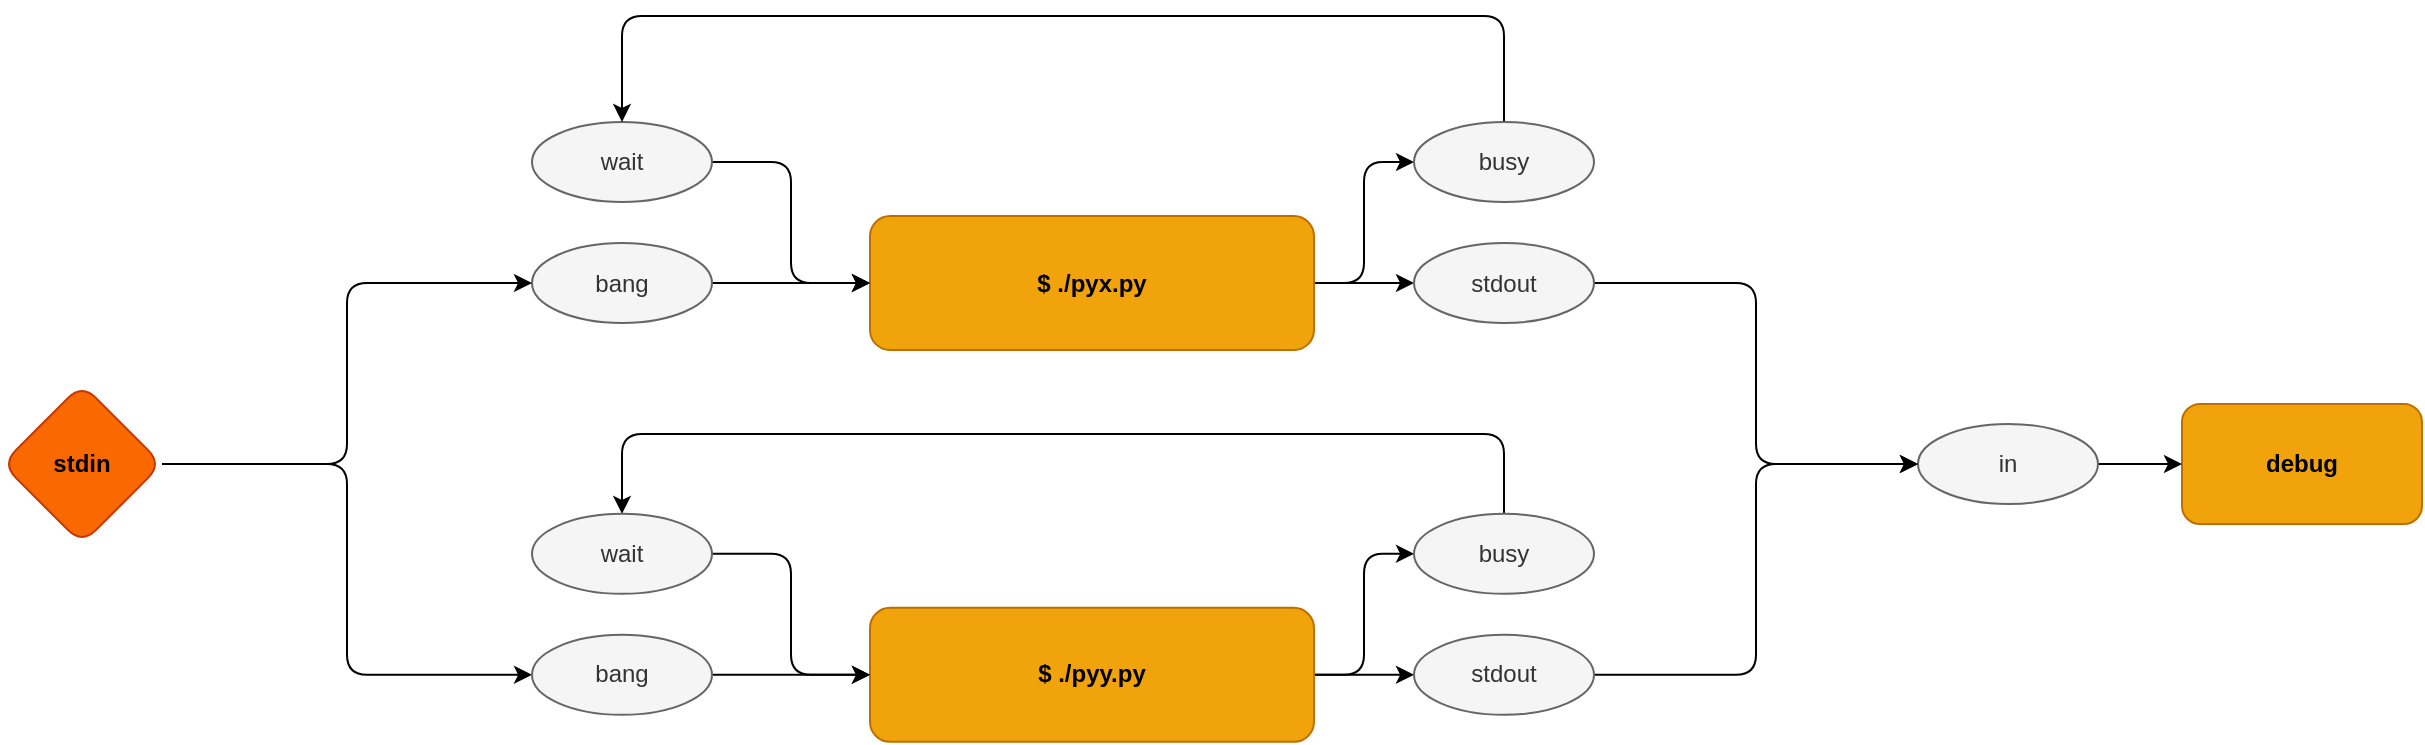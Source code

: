<mxfile compressed="false" version="14.6.13" type="device" pages="4">
  <diagram id="_YE9P0kvLp4320aIOvvw" name="main">
    <mxGraphModel dx="2090" dy="1260" grid="0" gridSize="10" guides="1" tooltips="1" connect="1" arrows="1" fold="1" page="0" pageScale="1" pageWidth="1100" pageHeight="850" math="0" shadow="0">
      <root>
        <mxCell id="0" />
        <mxCell id="1" parent="0" />
        <mxCell id="VNj-fP8WDx1a_MX8cl8z-11" style="edgeStyle=orthogonalEdgeStyle;rounded=1;orthogonalLoop=1;jettySize=auto;html=1;exitX=1;exitY=0.5;exitDx=0;exitDy=0;entryX=0;entryY=0.5;entryDx=0;entryDy=0;fontFamily=Helvetica;" parent="1" source="IAAighycwel2KbMLe11V-2" target="VNj-fP8WDx1a_MX8cl8z-9" edge="1">
          <mxGeometry relative="1" as="geometry" />
        </mxCell>
        <mxCell id="VNj-fP8WDx1a_MX8cl8z-12" style="edgeStyle=orthogonalEdgeStyle;rounded=1;orthogonalLoop=1;jettySize=auto;html=1;exitX=1;exitY=0.5;exitDx=0;exitDy=0;entryX=0;entryY=0.5;entryDx=0;entryDy=0;fontFamily=Helvetica;" parent="1" source="IAAighycwel2KbMLe11V-2" target="VNj-fP8WDx1a_MX8cl8z-10" edge="1">
          <mxGeometry relative="1" as="geometry" />
        </mxCell>
        <mxCell id="IAAighycwel2KbMLe11V-2" value="$ ./pyx.py" style="rounded=1;whiteSpace=wrap;html=1;fillColor=#f0a30a;strokeColor=#BD7000;fontColor=#000000;fontStyle=1" parent="1" vertex="1">
          <mxGeometry x="261" y="374" width="222" height="67" as="geometry" />
        </mxCell>
        <mxCell id="IAAighycwel2KbMLe11V-3" style="edgeStyle=orthogonalEdgeStyle;rounded=1;orthogonalLoop=1;jettySize=auto;html=1;exitX=1;exitY=0.5;exitDx=0;exitDy=0;entryX=0;entryY=0.5;entryDx=0;entryDy=0;endArrow=classic;endFill=1;" parent="1" source="IAAighycwel2KbMLe11V-4" target="IAAighycwel2KbMLe11V-2" edge="1">
          <mxGeometry relative="1" as="geometry" />
        </mxCell>
        <mxCell id="IAAighycwel2KbMLe11V-4" value="bang" style="ellipse;whiteSpace=wrap;html=1;rounded=1;fillColor=#f5f5f5;strokeColor=#666666;fontColor=#333333;" parent="1" vertex="1">
          <mxGeometry x="92" y="387.5" width="90" height="40" as="geometry" />
        </mxCell>
        <mxCell id="VNj-fP8WDx1a_MX8cl8z-31" style="edgeStyle=orthogonalEdgeStyle;rounded=1;orthogonalLoop=1;jettySize=auto;html=1;exitX=1;exitY=0.5;exitDx=0;exitDy=0;entryX=0;entryY=0.5;entryDx=0;entryDy=0;fontFamily=Helvetica;" parent="1" source="IAAighycwel2KbMLe11V-7" target="IAAighycwel2KbMLe11V-4" edge="1">
          <mxGeometry relative="1" as="geometry" />
        </mxCell>
        <mxCell id="VNj-fP8WDx1a_MX8cl8z-32" style="edgeStyle=orthogonalEdgeStyle;rounded=1;orthogonalLoop=1;jettySize=auto;html=1;exitX=1;exitY=0.5;exitDx=0;exitDy=0;entryX=0;entryY=0.5;entryDx=0;entryDy=0;fontFamily=Helvetica;" parent="1" source="IAAighycwel2KbMLe11V-7" target="VNj-fP8WDx1a_MX8cl8z-22" edge="1">
          <mxGeometry relative="1" as="geometry" />
        </mxCell>
        <mxCell id="IAAighycwel2KbMLe11V-7" value="stdin" style="rhombus;whiteSpace=wrap;html=1;rounded=1;fillColor=#fa6800;fontColor=#000000;strokeColor=#C73500;fontStyle=1" parent="1" vertex="1">
          <mxGeometry x="-173" y="458" width="80" height="80" as="geometry" />
        </mxCell>
        <mxCell id="IAAighycwel2KbMLe11V-22" value="debug" style="rounded=1;whiteSpace=wrap;html=1;fillColor=#f0a30a;strokeColor=#BD7000;fontColor=#000000;fontStyle=1" parent="1" vertex="1">
          <mxGeometry x="917" y="468" width="120" height="60" as="geometry" />
        </mxCell>
        <mxCell id="IAAighycwel2KbMLe11V-23" style="edgeStyle=orthogonalEdgeStyle;rounded=1;orthogonalLoop=1;jettySize=auto;html=1;exitX=1;exitY=0.5;exitDx=0;exitDy=0;entryX=0;entryY=0.5;entryDx=0;entryDy=0;endArrow=classic;endFill=1;" parent="1" source="IAAighycwel2KbMLe11V-24" target="IAAighycwel2KbMLe11V-22" edge="1">
          <mxGeometry relative="1" as="geometry" />
        </mxCell>
        <mxCell id="IAAighycwel2KbMLe11V-24" value="in" style="ellipse;whiteSpace=wrap;html=1;rounded=1;fillColor=#f5f5f5;strokeColor=#666666;fontColor=#333333;" parent="1" vertex="1">
          <mxGeometry x="785" y="478" width="90" height="40" as="geometry" />
        </mxCell>
        <mxCell id="VNj-fP8WDx1a_MX8cl8z-7" style="edgeStyle=orthogonalEdgeStyle;rounded=1;orthogonalLoop=1;jettySize=auto;html=1;exitX=1;exitY=0.5;exitDx=0;exitDy=0;entryX=0;entryY=0.5;entryDx=0;entryDy=0;fontFamily=Helvetica;" parent="1" source="VNj-fP8WDx1a_MX8cl8z-4" target="IAAighycwel2KbMLe11V-2" edge="1">
          <mxGeometry relative="1" as="geometry" />
        </mxCell>
        <mxCell id="VNj-fP8WDx1a_MX8cl8z-4" value="wait" style="ellipse;whiteSpace=wrap;html=1;rounded=1;fillColor=#f5f5f5;strokeColor=#666666;fontColor=#333333;" parent="1" vertex="1">
          <mxGeometry x="92" y="327" width="90" height="40" as="geometry" />
        </mxCell>
        <mxCell id="VNj-fP8WDx1a_MX8cl8z-15" style="edgeStyle=orthogonalEdgeStyle;rounded=1;orthogonalLoop=1;jettySize=auto;html=1;exitX=1;exitY=0.5;exitDx=0;exitDy=0;entryX=0;entryY=0.5;entryDx=0;entryDy=0;fontFamily=Helvetica;" parent="1" source="VNj-fP8WDx1a_MX8cl8z-9" target="IAAighycwel2KbMLe11V-24" edge="1">
          <mxGeometry relative="1" as="geometry" />
        </mxCell>
        <mxCell id="VNj-fP8WDx1a_MX8cl8z-9" value="stdout" style="ellipse;whiteSpace=wrap;html=1;rounded=1;fillColor=#f5f5f5;strokeColor=#666666;fontColor=#333333;" parent="1" vertex="1">
          <mxGeometry x="533" y="387.5" width="90" height="40" as="geometry" />
        </mxCell>
        <mxCell id="VNj-fP8WDx1a_MX8cl8z-13" style="edgeStyle=orthogonalEdgeStyle;rounded=1;orthogonalLoop=1;jettySize=auto;html=1;exitX=0.5;exitY=0;exitDx=0;exitDy=0;entryX=0.5;entryY=0;entryDx=0;entryDy=0;fontFamily=Helvetica;" parent="1" source="VNj-fP8WDx1a_MX8cl8z-10" target="VNj-fP8WDx1a_MX8cl8z-4" edge="1">
          <mxGeometry relative="1" as="geometry">
            <Array as="points">
              <mxPoint x="578" y="274" />
              <mxPoint x="137" y="274" />
            </Array>
          </mxGeometry>
        </mxCell>
        <mxCell id="VNj-fP8WDx1a_MX8cl8z-10" value="busy" style="ellipse;whiteSpace=wrap;html=1;rounded=1;fillColor=#f5f5f5;strokeColor=#666666;fontColor=#333333;" parent="1" vertex="1">
          <mxGeometry x="533" y="327" width="90" height="40" as="geometry" />
        </mxCell>
        <mxCell id="VNj-fP8WDx1a_MX8cl8z-18" style="edgeStyle=orthogonalEdgeStyle;rounded=1;orthogonalLoop=1;jettySize=auto;html=1;exitX=1;exitY=0.5;exitDx=0;exitDy=0;entryX=0;entryY=0.5;entryDx=0;entryDy=0;fontFamily=Helvetica;" parent="1" source="VNj-fP8WDx1a_MX8cl8z-20" target="VNj-fP8WDx1a_MX8cl8z-25" edge="1">
          <mxGeometry relative="1" as="geometry" />
        </mxCell>
        <mxCell id="VNj-fP8WDx1a_MX8cl8z-19" style="edgeStyle=orthogonalEdgeStyle;rounded=1;orthogonalLoop=1;jettySize=auto;html=1;exitX=1;exitY=0.5;exitDx=0;exitDy=0;entryX=0;entryY=0.5;entryDx=0;entryDy=0;fontFamily=Helvetica;" parent="1" source="VNj-fP8WDx1a_MX8cl8z-20" target="VNj-fP8WDx1a_MX8cl8z-27" edge="1">
          <mxGeometry relative="1" as="geometry" />
        </mxCell>
        <mxCell id="VNj-fP8WDx1a_MX8cl8z-20" value="$ ./pyy.py" style="rounded=1;whiteSpace=wrap;html=1;fillColor=#f0a30a;strokeColor=#BD7000;fontColor=#000000;fontStyle=1" parent="1" vertex="1">
          <mxGeometry x="261" y="569.93" width="222" height="67" as="geometry" />
        </mxCell>
        <mxCell id="VNj-fP8WDx1a_MX8cl8z-21" style="edgeStyle=orthogonalEdgeStyle;rounded=1;orthogonalLoop=1;jettySize=auto;html=1;exitX=1;exitY=0.5;exitDx=0;exitDy=0;entryX=0;entryY=0.5;entryDx=0;entryDy=0;endArrow=classic;endFill=1;" parent="1" source="VNj-fP8WDx1a_MX8cl8z-22" target="VNj-fP8WDx1a_MX8cl8z-20" edge="1">
          <mxGeometry relative="1" as="geometry" />
        </mxCell>
        <mxCell id="VNj-fP8WDx1a_MX8cl8z-22" value="bang" style="ellipse;whiteSpace=wrap;html=1;rounded=1;fillColor=#f5f5f5;strokeColor=#666666;fontColor=#333333;" parent="1" vertex="1">
          <mxGeometry x="92" y="583.43" width="90" height="40" as="geometry" />
        </mxCell>
        <mxCell id="VNj-fP8WDx1a_MX8cl8z-23" style="edgeStyle=orthogonalEdgeStyle;rounded=1;orthogonalLoop=1;jettySize=auto;html=1;exitX=1;exitY=0.5;exitDx=0;exitDy=0;entryX=0;entryY=0.5;entryDx=0;entryDy=0;fontFamily=Helvetica;" parent="1" source="VNj-fP8WDx1a_MX8cl8z-24" target="VNj-fP8WDx1a_MX8cl8z-20" edge="1">
          <mxGeometry relative="1" as="geometry" />
        </mxCell>
        <mxCell id="VNj-fP8WDx1a_MX8cl8z-24" value="wait" style="ellipse;whiteSpace=wrap;html=1;rounded=1;fillColor=#f5f5f5;strokeColor=#666666;fontColor=#333333;" parent="1" vertex="1">
          <mxGeometry x="92" y="522.93" width="90" height="40" as="geometry" />
        </mxCell>
        <mxCell id="VNj-fP8WDx1a_MX8cl8z-29" style="edgeStyle=orthogonalEdgeStyle;rounded=1;orthogonalLoop=1;jettySize=auto;html=1;exitX=1;exitY=0.5;exitDx=0;exitDy=0;entryX=0;entryY=0.5;entryDx=0;entryDy=0;fontFamily=Helvetica;" parent="1" source="VNj-fP8WDx1a_MX8cl8z-25" target="IAAighycwel2KbMLe11V-24" edge="1">
          <mxGeometry relative="1" as="geometry" />
        </mxCell>
        <mxCell id="VNj-fP8WDx1a_MX8cl8z-25" value="stdout" style="ellipse;whiteSpace=wrap;html=1;rounded=1;fillColor=#f5f5f5;strokeColor=#666666;fontColor=#333333;" parent="1" vertex="1">
          <mxGeometry x="533" y="583.43" width="90" height="40" as="geometry" />
        </mxCell>
        <mxCell id="VNj-fP8WDx1a_MX8cl8z-26" style="edgeStyle=orthogonalEdgeStyle;rounded=1;orthogonalLoop=1;jettySize=auto;html=1;exitX=0.5;exitY=0;exitDx=0;exitDy=0;entryX=0.5;entryY=0;entryDx=0;entryDy=0;fontFamily=Helvetica;" parent="1" source="VNj-fP8WDx1a_MX8cl8z-27" target="VNj-fP8WDx1a_MX8cl8z-24" edge="1">
          <mxGeometry relative="1" as="geometry">
            <Array as="points">
              <mxPoint x="578" y="482.93" />
              <mxPoint x="137" y="482.93" />
            </Array>
          </mxGeometry>
        </mxCell>
        <mxCell id="VNj-fP8WDx1a_MX8cl8z-27" value="busy" style="ellipse;whiteSpace=wrap;html=1;rounded=1;fillColor=#f5f5f5;strokeColor=#666666;fontColor=#333333;" parent="1" vertex="1">
          <mxGeometry x="533" y="522.93" width="90" height="40" as="geometry" />
        </mxCell>
      </root>
    </mxGraphModel>
  </diagram>
  <diagram name="Copy of main" id="L22_hUBn2-CZkffCj-TF">
    <mxGraphModel dx="1414" dy="756" grid="0" gridSize="10" guides="1" tooltips="1" connect="1" arrows="1" fold="1" page="0" pageScale="1" pageWidth="1100" pageHeight="850" math="0" shadow="0">
      <root>
        <mxCell id="cv_t8G0xdtIc_C0AWmPq-0" />
        <mxCell id="cv_t8G0xdtIc_C0AWmPq-1" parent="cv_t8G0xdtIc_C0AWmPq-0" />
        <mxCell id="cv_t8G0xdtIc_C0AWmPq-2" style="edgeStyle=orthogonalEdgeStyle;rounded=1;orthogonalLoop=1;jettySize=auto;html=1;exitX=1;exitY=0.5;exitDx=0;exitDy=0;entryX=0;entryY=0.5;entryDx=0;entryDy=0;fontFamily=Helvetica;" edge="1" parent="cv_t8G0xdtIc_C0AWmPq-1" source="cv_t8G0xdtIc_C0AWmPq-4" target="cv_t8G0xdtIc_C0AWmPq-17">
          <mxGeometry relative="1" as="geometry" />
        </mxCell>
        <mxCell id="cv_t8G0xdtIc_C0AWmPq-3" style="edgeStyle=orthogonalEdgeStyle;rounded=1;orthogonalLoop=1;jettySize=auto;html=1;exitX=1;exitY=0.5;exitDx=0;exitDy=0;entryX=0;entryY=0.5;entryDx=0;entryDy=0;fontFamily=Helvetica;" edge="1" parent="cv_t8G0xdtIc_C0AWmPq-1" source="cv_t8G0xdtIc_C0AWmPq-4" target="cv_t8G0xdtIc_C0AWmPq-19">
          <mxGeometry relative="1" as="geometry" />
        </mxCell>
        <mxCell id="cv_t8G0xdtIc_C0AWmPq-4" value="$ ./pya.py" style="rounded=1;whiteSpace=wrap;html=1;fillColor=#f0a30a;strokeColor=#BD7000;fontColor=#000000;fontStyle=1" vertex="1" parent="cv_t8G0xdtIc_C0AWmPq-1">
          <mxGeometry x="261" y="374" width="222" height="67" as="geometry" />
        </mxCell>
        <mxCell id="cv_t8G0xdtIc_C0AWmPq-5" style="edgeStyle=orthogonalEdgeStyle;rounded=1;orthogonalLoop=1;jettySize=auto;html=1;exitX=1;exitY=0.5;exitDx=0;exitDy=0;entryX=0;entryY=0.5;entryDx=0;entryDy=0;endArrow=classic;endFill=1;" edge="1" parent="cv_t8G0xdtIc_C0AWmPq-1" source="cv_t8G0xdtIc_C0AWmPq-6" target="cv_t8G0xdtIc_C0AWmPq-4">
          <mxGeometry relative="1" as="geometry" />
        </mxCell>
        <mxCell id="cv_t8G0xdtIc_C0AWmPq-6" value="bang" style="ellipse;whiteSpace=wrap;html=1;rounded=1;fillColor=#f5f5f5;strokeColor=#666666;fontColor=#333333;" vertex="1" parent="cv_t8G0xdtIc_C0AWmPq-1">
          <mxGeometry x="92" y="387.5" width="90" height="40" as="geometry" />
        </mxCell>
        <mxCell id="cv_t8G0xdtIc_C0AWmPq-7" style="edgeStyle=orthogonalEdgeStyle;rounded=1;orthogonalLoop=1;jettySize=auto;html=1;exitX=1;exitY=0.5;exitDx=0;exitDy=0;entryX=0;entryY=0.5;entryDx=0;entryDy=0;fontFamily=Helvetica;" edge="1" parent="cv_t8G0xdtIc_C0AWmPq-1" source="cv_t8G0xdtIc_C0AWmPq-10" target="cv_t8G0xdtIc_C0AWmPq-6">
          <mxGeometry relative="1" as="geometry" />
        </mxCell>
        <mxCell id="cv_t8G0xdtIc_C0AWmPq-8" style="edgeStyle=orthogonalEdgeStyle;rounded=1;orthogonalLoop=1;jettySize=auto;html=1;exitX=1;exitY=0.5;exitDx=0;exitDy=0;entryX=0;entryY=0.5;entryDx=0;entryDy=0;fontFamily=Helvetica;" edge="1" parent="cv_t8G0xdtIc_C0AWmPq-1" source="cv_t8G0xdtIc_C0AWmPq-10" target="cv_t8G0xdtIc_C0AWmPq-24">
          <mxGeometry relative="1" as="geometry" />
        </mxCell>
        <mxCell id="cv_t8G0xdtIc_C0AWmPq-9" style="edgeStyle=orthogonalEdgeStyle;rounded=1;orthogonalLoop=1;jettySize=auto;html=1;exitX=1;exitY=0.5;exitDx=0;exitDy=0;entryX=0;entryY=0.5;entryDx=0;entryDy=0;fontFamily=Helvetica;" edge="1" parent="cv_t8G0xdtIc_C0AWmPq-1" source="cv_t8G0xdtIc_C0AWmPq-10" target="cv_t8G0xdtIc_C0AWmPq-41">
          <mxGeometry relative="1" as="geometry" />
        </mxCell>
        <mxCell id="cv_t8G0xdtIc_C0AWmPq-10" value="stdin" style="rhombus;whiteSpace=wrap;html=1;rounded=1;fillColor=#fa6800;fontColor=#000000;strokeColor=#C73500;fontStyle=1" vertex="1" parent="cv_t8G0xdtIc_C0AWmPq-1">
          <mxGeometry x="-173" y="458" width="80" height="80" as="geometry" />
        </mxCell>
        <mxCell id="cv_t8G0xdtIc_C0AWmPq-11" value="debug" style="rounded=1;whiteSpace=wrap;html=1;fillColor=#f0a30a;strokeColor=#BD7000;fontColor=#000000;fontStyle=1" vertex="1" parent="cv_t8G0xdtIc_C0AWmPq-1">
          <mxGeometry x="917" y="468" width="120" height="60" as="geometry" />
        </mxCell>
        <mxCell id="cv_t8G0xdtIc_C0AWmPq-12" style="edgeStyle=orthogonalEdgeStyle;rounded=1;orthogonalLoop=1;jettySize=auto;html=1;exitX=1;exitY=0.5;exitDx=0;exitDy=0;entryX=0;entryY=0.5;entryDx=0;entryDy=0;endArrow=classic;endFill=1;" edge="1" parent="cv_t8G0xdtIc_C0AWmPq-1" source="cv_t8G0xdtIc_C0AWmPq-13" target="cv_t8G0xdtIc_C0AWmPq-11">
          <mxGeometry relative="1" as="geometry" />
        </mxCell>
        <mxCell id="cv_t8G0xdtIc_C0AWmPq-13" value="in" style="ellipse;whiteSpace=wrap;html=1;rounded=1;fillColor=#f5f5f5;strokeColor=#666666;fontColor=#333333;" vertex="1" parent="cv_t8G0xdtIc_C0AWmPq-1">
          <mxGeometry x="785" y="478" width="90" height="40" as="geometry" />
        </mxCell>
        <mxCell id="cv_t8G0xdtIc_C0AWmPq-14" style="edgeStyle=orthogonalEdgeStyle;rounded=1;orthogonalLoop=1;jettySize=auto;html=1;exitX=1;exitY=0.5;exitDx=0;exitDy=0;entryX=0;entryY=0.5;entryDx=0;entryDy=0;fontFamily=Helvetica;" edge="1" parent="cv_t8G0xdtIc_C0AWmPq-1" source="cv_t8G0xdtIc_C0AWmPq-15" target="cv_t8G0xdtIc_C0AWmPq-4">
          <mxGeometry relative="1" as="geometry" />
        </mxCell>
        <mxCell id="cv_t8G0xdtIc_C0AWmPq-15" value="wait" style="ellipse;whiteSpace=wrap;html=1;rounded=1;fillColor=#f5f5f5;strokeColor=#666666;fontColor=#333333;" vertex="1" parent="cv_t8G0xdtIc_C0AWmPq-1">
          <mxGeometry x="92" y="327" width="90" height="40" as="geometry" />
        </mxCell>
        <mxCell id="cv_t8G0xdtIc_C0AWmPq-16" style="edgeStyle=orthogonalEdgeStyle;rounded=1;orthogonalLoop=1;jettySize=auto;html=1;exitX=1;exitY=0.5;exitDx=0;exitDy=0;entryX=0;entryY=0.5;entryDx=0;entryDy=0;fontFamily=Helvetica;" edge="1" parent="cv_t8G0xdtIc_C0AWmPq-1" source="cv_t8G0xdtIc_C0AWmPq-17" target="cv_t8G0xdtIc_C0AWmPq-13">
          <mxGeometry relative="1" as="geometry" />
        </mxCell>
        <mxCell id="cv_t8G0xdtIc_C0AWmPq-17" value="stdout" style="ellipse;whiteSpace=wrap;html=1;rounded=1;fillColor=#f5f5f5;strokeColor=#666666;fontColor=#333333;" vertex="1" parent="cv_t8G0xdtIc_C0AWmPq-1">
          <mxGeometry x="533" y="387.5" width="90" height="40" as="geometry" />
        </mxCell>
        <mxCell id="cv_t8G0xdtIc_C0AWmPq-18" style="edgeStyle=orthogonalEdgeStyle;rounded=1;orthogonalLoop=1;jettySize=auto;html=1;exitX=0.5;exitY=0;exitDx=0;exitDy=0;entryX=0.5;entryY=0;entryDx=0;entryDy=0;fontFamily=Helvetica;" edge="1" parent="cv_t8G0xdtIc_C0AWmPq-1" source="cv_t8G0xdtIc_C0AWmPq-19" target="cv_t8G0xdtIc_C0AWmPq-15">
          <mxGeometry relative="1" as="geometry">
            <Array as="points">
              <mxPoint x="578" y="274" />
              <mxPoint x="137" y="274" />
            </Array>
          </mxGeometry>
        </mxCell>
        <mxCell id="cv_t8G0xdtIc_C0AWmPq-19" value="busy" style="ellipse;whiteSpace=wrap;html=1;rounded=1;fillColor=#f5f5f5;strokeColor=#666666;fontColor=#333333;" vertex="1" parent="cv_t8G0xdtIc_C0AWmPq-1">
          <mxGeometry x="533" y="327" width="90" height="40" as="geometry" />
        </mxCell>
        <mxCell id="cv_t8G0xdtIc_C0AWmPq-20" style="edgeStyle=orthogonalEdgeStyle;rounded=1;orthogonalLoop=1;jettySize=auto;html=1;exitX=1;exitY=0.5;exitDx=0;exitDy=0;entryX=0;entryY=0.5;entryDx=0;entryDy=0;fontFamily=Helvetica;" edge="1" parent="cv_t8G0xdtIc_C0AWmPq-1" source="cv_t8G0xdtIc_C0AWmPq-22" target="cv_t8G0xdtIc_C0AWmPq-28">
          <mxGeometry relative="1" as="geometry" />
        </mxCell>
        <mxCell id="cv_t8G0xdtIc_C0AWmPq-21" style="edgeStyle=orthogonalEdgeStyle;rounded=1;orthogonalLoop=1;jettySize=auto;html=1;exitX=1;exitY=0.5;exitDx=0;exitDy=0;entryX=0;entryY=0.5;entryDx=0;entryDy=0;fontFamily=Helvetica;" edge="1" parent="cv_t8G0xdtIc_C0AWmPq-1" source="cv_t8G0xdtIc_C0AWmPq-22" target="cv_t8G0xdtIc_C0AWmPq-30">
          <mxGeometry relative="1" as="geometry" />
        </mxCell>
        <mxCell id="cv_t8G0xdtIc_C0AWmPq-22" value="$ ./pyb.py" style="rounded=1;whiteSpace=wrap;html=1;fillColor=#f0a30a;strokeColor=#BD7000;fontColor=#000000;fontStyle=1" vertex="1" parent="cv_t8G0xdtIc_C0AWmPq-1">
          <mxGeometry x="261" y="569.93" width="222" height="67" as="geometry" />
        </mxCell>
        <mxCell id="cv_t8G0xdtIc_C0AWmPq-23" style="edgeStyle=orthogonalEdgeStyle;rounded=1;orthogonalLoop=1;jettySize=auto;html=1;exitX=1;exitY=0.5;exitDx=0;exitDy=0;entryX=0;entryY=0.5;entryDx=0;entryDy=0;endArrow=classic;endFill=1;" edge="1" parent="cv_t8G0xdtIc_C0AWmPq-1" source="cv_t8G0xdtIc_C0AWmPq-24" target="cv_t8G0xdtIc_C0AWmPq-22">
          <mxGeometry relative="1" as="geometry" />
        </mxCell>
        <mxCell id="cv_t8G0xdtIc_C0AWmPq-24" value="bang" style="ellipse;whiteSpace=wrap;html=1;rounded=1;fillColor=#f5f5f5;strokeColor=#666666;fontColor=#333333;" vertex="1" parent="cv_t8G0xdtIc_C0AWmPq-1">
          <mxGeometry x="92" y="583.43" width="90" height="40" as="geometry" />
        </mxCell>
        <mxCell id="cv_t8G0xdtIc_C0AWmPq-25" style="edgeStyle=orthogonalEdgeStyle;rounded=1;orthogonalLoop=1;jettySize=auto;html=1;exitX=1;exitY=0.5;exitDx=0;exitDy=0;entryX=0;entryY=0.5;entryDx=0;entryDy=0;fontFamily=Helvetica;" edge="1" parent="cv_t8G0xdtIc_C0AWmPq-1" source="cv_t8G0xdtIc_C0AWmPq-26" target="cv_t8G0xdtIc_C0AWmPq-22">
          <mxGeometry relative="1" as="geometry" />
        </mxCell>
        <mxCell id="cv_t8G0xdtIc_C0AWmPq-26" value="wait" style="ellipse;whiteSpace=wrap;html=1;rounded=1;fillColor=#f5f5f5;strokeColor=#666666;fontColor=#333333;" vertex="1" parent="cv_t8G0xdtIc_C0AWmPq-1">
          <mxGeometry x="92" y="522.93" width="90" height="40" as="geometry" />
        </mxCell>
        <mxCell id="cv_t8G0xdtIc_C0AWmPq-27" style="edgeStyle=orthogonalEdgeStyle;rounded=1;orthogonalLoop=1;jettySize=auto;html=1;exitX=1;exitY=0.5;exitDx=0;exitDy=0;entryX=0;entryY=0.5;entryDx=0;entryDy=0;fontFamily=Helvetica;" edge="1" parent="cv_t8G0xdtIc_C0AWmPq-1" source="cv_t8G0xdtIc_C0AWmPq-28" target="cv_t8G0xdtIc_C0AWmPq-13">
          <mxGeometry relative="1" as="geometry" />
        </mxCell>
        <mxCell id="cv_t8G0xdtIc_C0AWmPq-28" value="stdout" style="ellipse;whiteSpace=wrap;html=1;rounded=1;fillColor=#f5f5f5;strokeColor=#666666;fontColor=#333333;" vertex="1" parent="cv_t8G0xdtIc_C0AWmPq-1">
          <mxGeometry x="533" y="583.43" width="90" height="40" as="geometry" />
        </mxCell>
        <mxCell id="cv_t8G0xdtIc_C0AWmPq-29" style="edgeStyle=orthogonalEdgeStyle;rounded=1;orthogonalLoop=1;jettySize=auto;html=1;exitX=0.5;exitY=0;exitDx=0;exitDy=0;entryX=0.5;entryY=0;entryDx=0;entryDy=0;fontFamily=Helvetica;" edge="1" parent="cv_t8G0xdtIc_C0AWmPq-1" source="cv_t8G0xdtIc_C0AWmPq-30" target="cv_t8G0xdtIc_C0AWmPq-26">
          <mxGeometry relative="1" as="geometry">
            <Array as="points">
              <mxPoint x="578" y="482.93" />
              <mxPoint x="137" y="482.93" />
            </Array>
          </mxGeometry>
        </mxCell>
        <mxCell id="cv_t8G0xdtIc_C0AWmPq-30" value="busy" style="ellipse;whiteSpace=wrap;html=1;rounded=1;fillColor=#f5f5f5;strokeColor=#666666;fontColor=#333333;" vertex="1" parent="cv_t8G0xdtIc_C0AWmPq-1">
          <mxGeometry x="533" y="522.93" width="90" height="40" as="geometry" />
        </mxCell>
        <mxCell id="cv_t8G0xdtIc_C0AWmPq-31" style="edgeStyle=orthogonalEdgeStyle;rounded=1;orthogonalLoop=1;jettySize=auto;html=1;exitX=1;exitY=0.5;exitDx=0;exitDy=0;endArrow=classic;endFill=1;fontFamily=Helvetica;" edge="1" parent="cv_t8G0xdtIc_C0AWmPq-1" source="cv_t8G0xdtIc_C0AWmPq-32" target="cv_t8G0xdtIc_C0AWmPq-36">
          <mxGeometry relative="1" as="geometry" />
        </mxCell>
        <mxCell id="cv_t8G0xdtIc_C0AWmPq-32" value="join" style="rounded=1;whiteSpace=wrap;html=1;fillColor=#f0a30a;strokeColor=#BD7000;fontColor=#000000;fontStyle=1;fontFamily=Helvetica;" vertex="1" parent="cv_t8G0xdtIc_C0AWmPq-1">
          <mxGeometry x="700" y="836.48" width="120" height="60" as="geometry" />
        </mxCell>
        <mxCell id="cv_t8G0xdtIc_C0AWmPq-33" style="edgeStyle=orthogonalEdgeStyle;rounded=1;orthogonalLoop=1;jettySize=auto;html=1;exitX=1;exitY=0.5;exitDx=0;exitDy=0;entryX=0;entryY=0.5;entryDx=0;entryDy=0;endArrow=classic;endFill=1;fontFamily=Helvetica;" edge="1" parent="cv_t8G0xdtIc_C0AWmPq-1" source="cv_t8G0xdtIc_C0AWmPq-34" target="cv_t8G0xdtIc_C0AWmPq-32">
          <mxGeometry relative="1" as="geometry" />
        </mxCell>
        <mxCell id="cv_t8G0xdtIc_C0AWmPq-34" value="handle" style="ellipse;whiteSpace=wrap;html=1;rounded=1;fillColor=#f5f5f5;strokeColor=#666666;fontColor=#333333;fontFamily=Helvetica;" vertex="1" parent="cv_t8G0xdtIc_C0AWmPq-1">
          <mxGeometry x="568" y="846.48" width="90" height="40" as="geometry" />
        </mxCell>
        <mxCell id="cv_t8G0xdtIc_C0AWmPq-35" style="edgeStyle=orthogonalEdgeStyle;rounded=1;orthogonalLoop=1;jettySize=auto;html=1;exitX=1;exitY=0.5;exitDx=0;exitDy=0;entryX=0;entryY=0.5;entryDx=0;entryDy=0;fontFamily=Helvetica;" edge="1" parent="cv_t8G0xdtIc_C0AWmPq-1" source="cv_t8G0xdtIc_C0AWmPq-36" target="cv_t8G0xdtIc_C0AWmPq-47">
          <mxGeometry relative="1" as="geometry" />
        </mxCell>
        <mxCell id="cv_t8G0xdtIc_C0AWmPq-36" value="stdout" style="ellipse;whiteSpace=wrap;html=1;rounded=1;fillColor=#f5f5f5;strokeColor=#666666;fontColor=#333333;fontFamily=Helvetica;" vertex="1" parent="cv_t8G0xdtIc_C0AWmPq-1">
          <mxGeometry x="862" y="846.48" width="90" height="40" as="geometry" />
        </mxCell>
        <mxCell id="cv_t8G0xdtIc_C0AWmPq-37" style="edgeStyle=orthogonalEdgeStyle;rounded=1;orthogonalLoop=1;jettySize=auto;html=1;exitX=1;exitY=0.5;exitDx=0;exitDy=0;entryX=0;entryY=0.5;entryDx=0;entryDy=0;fontFamily=Helvetica;" edge="1" parent="cv_t8G0xdtIc_C0AWmPq-1" source="cv_t8G0xdtIc_C0AWmPq-39" target="cv_t8G0xdtIc_C0AWmPq-42">
          <mxGeometry relative="1" as="geometry" />
        </mxCell>
        <mxCell id="cv_t8G0xdtIc_C0AWmPq-38" style="edgeStyle=orthogonalEdgeStyle;rounded=1;orthogonalLoop=1;jettySize=auto;html=1;exitX=1;exitY=0.5;exitDx=0;exitDy=0;entryX=0;entryY=0.5;entryDx=0;entryDy=0;fontFamily=Helvetica;" edge="1" parent="cv_t8G0xdtIc_C0AWmPq-1" source="cv_t8G0xdtIc_C0AWmPq-39" target="cv_t8G0xdtIc_C0AWmPq-44">
          <mxGeometry relative="1" as="geometry" />
        </mxCell>
        <mxCell id="cv_t8G0xdtIc_C0AWmPq-39" value="$ ./pyc.py" style="rounded=1;whiteSpace=wrap;html=1;fillColor=#f0a30a;strokeColor=#BD7000;fontColor=#000000;fontStyle=1" vertex="1" parent="cv_t8G0xdtIc_C0AWmPq-1">
          <mxGeometry x="128" y="832.98" width="222" height="67" as="geometry" />
        </mxCell>
        <mxCell id="cv_t8G0xdtIc_C0AWmPq-40" style="edgeStyle=orthogonalEdgeStyle;rounded=1;orthogonalLoop=1;jettySize=auto;html=1;exitX=1;exitY=0.5;exitDx=0;exitDy=0;entryX=0;entryY=0.5;entryDx=0;entryDy=0;endArrow=classic;endFill=1;" edge="1" parent="cv_t8G0xdtIc_C0AWmPq-1" source="cv_t8G0xdtIc_C0AWmPq-41" target="cv_t8G0xdtIc_C0AWmPq-39">
          <mxGeometry relative="1" as="geometry" />
        </mxCell>
        <mxCell id="cv_t8G0xdtIc_C0AWmPq-41" value="bang" style="ellipse;whiteSpace=wrap;html=1;rounded=1;fillColor=#f5f5f5;strokeColor=#666666;fontColor=#333333;" vertex="1" parent="cv_t8G0xdtIc_C0AWmPq-1">
          <mxGeometry x="-41" y="846.48" width="90" height="40" as="geometry" />
        </mxCell>
        <mxCell id="cv_t8G0xdtIc_C0AWmPq-42" value="stdout" style="ellipse;whiteSpace=wrap;html=1;rounded=1;fillColor=#f5f5f5;strokeColor=#666666;fontColor=#333333;" vertex="1" parent="cv_t8G0xdtIc_C0AWmPq-1">
          <mxGeometry x="400" y="846.48" width="90" height="40" as="geometry" />
        </mxCell>
        <mxCell id="cv_t8G0xdtIc_C0AWmPq-43" style="edgeStyle=orthogonalEdgeStyle;rounded=1;orthogonalLoop=1;jettySize=auto;html=1;exitX=1;exitY=0.5;exitDx=0;exitDy=0;entryX=0;entryY=0.5;entryDx=0;entryDy=0;fontFamily=Helvetica;" edge="1" parent="cv_t8G0xdtIc_C0AWmPq-1" source="cv_t8G0xdtIc_C0AWmPq-44" target="cv_t8G0xdtIc_C0AWmPq-34">
          <mxGeometry relative="1" as="geometry" />
        </mxCell>
        <mxCell id="cv_t8G0xdtIc_C0AWmPq-44" value="busy" style="ellipse;whiteSpace=wrap;html=1;rounded=1;fillColor=#f5f5f5;strokeColor=#666666;fontColor=#333333;" vertex="1" parent="cv_t8G0xdtIc_C0AWmPq-1">
          <mxGeometry x="400" y="785.98" width="90" height="40" as="geometry" />
        </mxCell>
        <mxCell id="cv_t8G0xdtIc_C0AWmPq-45" value="debug" style="rounded=1;whiteSpace=wrap;html=1;fillColor=#f0a30a;strokeColor=#BD7000;fontColor=#000000;fontStyle=1" vertex="1" parent="cv_t8G0xdtIc_C0AWmPq-1">
          <mxGeometry x="1145" y="836.48" width="120" height="60" as="geometry" />
        </mxCell>
        <mxCell id="cv_t8G0xdtIc_C0AWmPq-46" style="edgeStyle=orthogonalEdgeStyle;rounded=1;orthogonalLoop=1;jettySize=auto;html=1;exitX=1;exitY=0.5;exitDx=0;exitDy=0;entryX=0;entryY=0.5;entryDx=0;entryDy=0;endArrow=classic;endFill=1;" edge="1" parent="cv_t8G0xdtIc_C0AWmPq-1" source="cv_t8G0xdtIc_C0AWmPq-47" target="cv_t8G0xdtIc_C0AWmPq-45">
          <mxGeometry relative="1" as="geometry" />
        </mxCell>
        <mxCell id="cv_t8G0xdtIc_C0AWmPq-47" value="in" style="ellipse;whiteSpace=wrap;html=1;rounded=1;fillColor=#f5f5f5;strokeColor=#666666;fontColor=#333333;" vertex="1" parent="cv_t8G0xdtIc_C0AWmPq-1">
          <mxGeometry x="1013" y="846.48" width="90" height="40" as="geometry" />
        </mxCell>
      </root>
    </mxGraphModel>
  </diagram>
  <diagram id="ouqJJG74LWxbyVnWlpxU" name="get_ip">
    <mxGraphModel dx="1014" dy="1156" grid="0" gridSize="10" guides="1" tooltips="1" connect="1" arrows="1" fold="1" page="0" pageScale="1" pageWidth="850" pageHeight="1100" math="0" shadow="0">
      <root>
        <mxCell id="0" />
        <mxCell id="1" parent="0" />
        <mxCell id="lwq7cO5ifjet2oUPnAv5-1" style="edgeStyle=orthogonalEdgeStyle;rounded=1;orthogonalLoop=1;jettySize=auto;html=1;exitX=1;exitY=0.5;exitDx=0;exitDy=0;endArrow=classic;endFill=1;" parent="1" source="lwq7cO5ifjet2oUPnAv5-2" target="lwq7cO5ifjet2oUPnAv5-6" edge="1">
          <mxGeometry relative="1" as="geometry" />
        </mxCell>
        <mxCell id="lwq7cO5ifjet2oUPnAv5-2" value="$ curl -s https://httpbin.org/get" style="rounded=1;whiteSpace=wrap;html=1;fillColor=#f0a30a;strokeColor=#BD7000;fontColor=#000000;fontStyle=1" parent="1" vertex="1">
          <mxGeometry x="409" y="-104.5" width="222" height="67" as="geometry" />
        </mxCell>
        <mxCell id="lwq7cO5ifjet2oUPnAv5-3" style="edgeStyle=orthogonalEdgeStyle;rounded=1;orthogonalLoop=1;jettySize=auto;html=1;exitX=1;exitY=0.5;exitDx=0;exitDy=0;entryX=0;entryY=0.5;entryDx=0;entryDy=0;endArrow=classic;endFill=1;" parent="1" source="lwq7cO5ifjet2oUPnAv5-4" target="lwq7cO5ifjet2oUPnAv5-2" edge="1">
          <mxGeometry relative="1" as="geometry" />
        </mxCell>
        <mxCell id="lwq7cO5ifjet2oUPnAv5-4" value="stdin" style="ellipse;whiteSpace=wrap;html=1;rounded=1;fillColor=#f5f5f5;strokeColor=#666666;fontColor=#333333;" parent="1" vertex="1">
          <mxGeometry x="240" y="-91" width="90" height="40" as="geometry" />
        </mxCell>
        <mxCell id="Lq7UGNfgZ1vSk-wxQ8XO-23" style="edgeStyle=orthogonalEdgeStyle;rounded=1;orthogonalLoop=1;jettySize=auto;html=1;exitX=0.5;exitY=1;exitDx=0;exitDy=0;entryX=0.5;entryY=0;entryDx=0;entryDy=0;" parent="1" source="lwq7cO5ifjet2oUPnAv5-6" target="Lq7UGNfgZ1vSk-wxQ8XO-15" edge="1">
          <mxGeometry relative="1" as="geometry" />
        </mxCell>
        <mxCell id="lwq7cO5ifjet2oUPnAv5-6" value="pid" style="ellipse;whiteSpace=wrap;html=1;rounded=1;fillColor=#f5f5f5;strokeColor=#666666;fontColor=#333333;" parent="1" vertex="1">
          <mxGeometry x="702" y="-91" width="90" height="40" as="geometry" />
        </mxCell>
        <mxCell id="lwq7cO5ifjet2oUPnAv5-12" value="stdin" style="rhombus;whiteSpace=wrap;html=1;rounded=1;fillColor=#fa6800;fontColor=#000000;strokeColor=#C73500;fontStyle=1" parent="1" vertex="1">
          <mxGeometry x="57" y="-111" width="80" height="80" as="geometry" />
        </mxCell>
        <mxCell id="lwq7cO5ifjet2oUPnAv5-13" value="stdout" style="rhombus;whiteSpace=wrap;html=1;rounded=1;fillColor=#fa6800;fontColor=#000000;strokeColor=#C73500;fontStyle=1" parent="1" vertex="1">
          <mxGeometry x="902" y="118" width="80" height="80" as="geometry" />
        </mxCell>
        <mxCell id="Lq7UGNfgZ1vSk-wxQ8XO-7" style="edgeStyle=orthogonalEdgeStyle;rounded=1;orthogonalLoop=1;jettySize=auto;html=1;exitX=0.5;exitY=1;exitDx=0;exitDy=0;entryX=0.5;entryY=0;entryDx=0;entryDy=0;" parent="1" source="Lq7UGNfgZ1vSk-wxQ8XO-8" target="Lq7UGNfgZ1vSk-wxQ8XO-11" edge="1">
          <mxGeometry relative="1" as="geometry" />
        </mxCell>
        <mxCell id="Lq7UGNfgZ1vSk-wxQ8XO-8" value="$ jq --unbuffered -r .origin" style="rounded=1;whiteSpace=wrap;html=1;fillColor=#f0a30a;strokeColor=#BD7000;fontColor=#000000;fontStyle=1" parent="1" vertex="1">
          <mxGeometry x="368" y="135" width="279" height="60" as="geometry" />
        </mxCell>
        <mxCell id="Lq7UGNfgZ1vSk-wxQ8XO-9" style="edgeStyle=orthogonalEdgeStyle;rounded=1;orthogonalLoop=1;jettySize=auto;html=1;exitX=0.5;exitY=1;exitDx=0;exitDy=0;entryX=0.5;entryY=0;entryDx=0;entryDy=0;" parent="1" source="Lq7UGNfgZ1vSk-wxQ8XO-10" target="Lq7UGNfgZ1vSk-wxQ8XO-8" edge="1">
          <mxGeometry relative="1" as="geometry" />
        </mxCell>
        <mxCell id="Lq7UGNfgZ1vSk-wxQ8XO-10" value="stdin" style="ellipse;whiteSpace=wrap;html=1;rounded=1;fillColor=#f5f5f5;strokeColor=#666666;fontColor=#333333;" parent="1" vertex="1">
          <mxGeometry x="462.5" y="54.0" width="90" height="40" as="geometry" />
        </mxCell>
        <mxCell id="Lq7UGNfgZ1vSk-wxQ8XO-25" style="edgeStyle=orthogonalEdgeStyle;rounded=1;orthogonalLoop=1;jettySize=auto;html=1;exitX=0.5;exitY=1;exitDx=0;exitDy=0;entryX=0.5;entryY=0;entryDx=0;entryDy=0;" parent="1" source="Lq7UGNfgZ1vSk-wxQ8XO-11" target="Lq7UGNfgZ1vSk-wxQ8XO-20" edge="1">
          <mxGeometry relative="1" as="geometry">
            <Array as="points">
              <mxPoint x="508" y="296" />
              <mxPoint x="674" y="296" />
              <mxPoint x="674" y="34" />
              <mxPoint x="764" y="34" />
            </Array>
          </mxGeometry>
        </mxCell>
        <mxCell id="Lq7UGNfgZ1vSk-wxQ8XO-11" value="pid" style="ellipse;whiteSpace=wrap;html=1;rounded=1;fillColor=#f5f5f5;strokeColor=#666666;fontColor=#333333;" parent="1" vertex="1">
          <mxGeometry x="462.5" y="236.0" width="90" height="40" as="geometry" />
        </mxCell>
        <mxCell id="SCV1u2XKvbcLircJYbTi-2" style="edgeStyle=orthogonalEdgeStyle;rounded=1;orthogonalLoop=1;jettySize=auto;html=1;exitX=0.5;exitY=1;exitDx=0;exitDy=0;entryX=0.5;entryY=0;entryDx=0;entryDy=0;" parent="1" source="Lq7UGNfgZ1vSk-wxQ8XO-14" target="Lq7UGNfgZ1vSk-wxQ8XO-17" edge="1">
          <mxGeometry relative="1" as="geometry" />
        </mxCell>
        <mxCell id="Lq7UGNfgZ1vSk-wxQ8XO-14" value="join" style="rounded=1;whiteSpace=wrap;html=1;fillColor=#f0a30a;strokeColor=#BD7000;fontColor=#000000;fontStyle=1" parent="1" vertex="1">
          <mxGeometry x="194.0" y="135.0" width="120" height="60" as="geometry" />
        </mxCell>
        <mxCell id="SCV1u2XKvbcLircJYbTi-1" style="edgeStyle=orthogonalEdgeStyle;rounded=1;orthogonalLoop=1;jettySize=auto;html=1;exitX=0.5;exitY=1;exitDx=0;exitDy=0;entryX=0.5;entryY=0;entryDx=0;entryDy=0;" parent="1" source="Lq7UGNfgZ1vSk-wxQ8XO-15" target="Lq7UGNfgZ1vSk-wxQ8XO-14" edge="1">
          <mxGeometry relative="1" as="geometry" />
        </mxCell>
        <mxCell id="Lq7UGNfgZ1vSk-wxQ8XO-15" value="stdin" style="ellipse;whiteSpace=wrap;html=1;rounded=1;fillColor=#f5f5f5;strokeColor=#666666;fontColor=#333333;" parent="1" vertex="1">
          <mxGeometry x="209.0" y="54.0" width="90" height="40" as="geometry" />
        </mxCell>
        <mxCell id="Lq7UGNfgZ1vSk-wxQ8XO-24" style="edgeStyle=orthogonalEdgeStyle;rounded=1;orthogonalLoop=1;jettySize=auto;html=1;exitX=0.5;exitY=1;exitDx=0;exitDy=0;entryX=0.5;entryY=0;entryDx=0;entryDy=0;" parent="1" source="Lq7UGNfgZ1vSk-wxQ8XO-17" target="Lq7UGNfgZ1vSk-wxQ8XO-10" edge="1">
          <mxGeometry relative="1" as="geometry">
            <Array as="points">
              <mxPoint x="254" y="296" />
              <mxPoint x="354" y="296" />
              <mxPoint x="354" y="34" />
              <mxPoint x="508" y="34" />
            </Array>
          </mxGeometry>
        </mxCell>
        <mxCell id="Lq7UGNfgZ1vSk-wxQ8XO-17" value="stdout" style="ellipse;whiteSpace=wrap;html=1;rounded=1;fillColor=#f5f5f5;strokeColor=#666666;fontColor=#333333;" parent="1" vertex="1">
          <mxGeometry x="209.0" y="236.0" width="90" height="40" as="geometry" />
        </mxCell>
        <mxCell id="SCV1u2XKvbcLircJYbTi-4" style="edgeStyle=orthogonalEdgeStyle;rounded=1;orthogonalLoop=1;jettySize=auto;html=1;exitX=0.5;exitY=1;exitDx=0;exitDy=0;" parent="1" source="Lq7UGNfgZ1vSk-wxQ8XO-19" target="Lq7UGNfgZ1vSk-wxQ8XO-22" edge="1">
          <mxGeometry relative="1" as="geometry" />
        </mxCell>
        <mxCell id="Lq7UGNfgZ1vSk-wxQ8XO-19" value="join" style="rounded=1;whiteSpace=wrap;html=1;fillColor=#f0a30a;strokeColor=#BD7000;fontColor=#000000;fontStyle=1" parent="1" vertex="1">
          <mxGeometry x="704.0" y="135.0" width="120" height="60" as="geometry" />
        </mxCell>
        <mxCell id="SCV1u2XKvbcLircJYbTi-3" style="edgeStyle=orthogonalEdgeStyle;rounded=1;orthogonalLoop=1;jettySize=auto;html=1;exitX=0.5;exitY=1;exitDx=0;exitDy=0;entryX=0.5;entryY=0;entryDx=0;entryDy=0;" parent="1" source="Lq7UGNfgZ1vSk-wxQ8XO-20" target="Lq7UGNfgZ1vSk-wxQ8XO-19" edge="1">
          <mxGeometry relative="1" as="geometry" />
        </mxCell>
        <mxCell id="Lq7UGNfgZ1vSk-wxQ8XO-20" value="stdin" style="ellipse;whiteSpace=wrap;html=1;rounded=1;fillColor=#f5f5f5;strokeColor=#666666;fontColor=#333333;" parent="1" vertex="1">
          <mxGeometry x="719.0" y="54.0" width="90" height="40" as="geometry" />
        </mxCell>
        <mxCell id="Lq7UGNfgZ1vSk-wxQ8XO-26" style="edgeStyle=orthogonalEdgeStyle;rounded=1;orthogonalLoop=1;jettySize=auto;html=1;exitX=0.5;exitY=1;exitDx=0;exitDy=0;entryX=0.5;entryY=1;entryDx=0;entryDy=0;" parent="1" source="Lq7UGNfgZ1vSk-wxQ8XO-22" target="lwq7cO5ifjet2oUPnAv5-13" edge="1">
          <mxGeometry relative="1" as="geometry" />
        </mxCell>
        <mxCell id="Lq7UGNfgZ1vSk-wxQ8XO-22" value="stdout" style="ellipse;whiteSpace=wrap;html=1;rounded=1;fillColor=#f5f5f5;strokeColor=#666666;fontColor=#333333;" parent="1" vertex="1">
          <mxGeometry x="719.0" y="236.0" width="90" height="40" as="geometry" />
        </mxCell>
        <mxCell id="lOCLF180M_8W0X84puip-3" style="edgeStyle=orthogonalEdgeStyle;rounded=1;orthogonalLoop=1;jettySize=auto;html=1;exitX=1;exitY=0.5;exitDx=0;exitDy=0;entryX=0;entryY=0.5;entryDx=0;entryDy=0;fontFamily=Helvetica;" parent="1" source="lOCLF180M_8W0X84puip-1" target="lOCLF180M_8W0X84puip-2" edge="1">
          <mxGeometry relative="1" as="geometry" />
        </mxCell>
        <mxCell id="lOCLF180M_8W0X84puip-1" value="stdin" style="rhombus;whiteSpace=wrap;html=1;rounded=1;fillColor=#fa6800;fontColor=#000000;strokeColor=#C73500;fontStyle=1;fontFamily=Helvetica;" parent="1" vertex="1">
          <mxGeometry x="3" y="-323" width="80" height="80" as="geometry" />
        </mxCell>
        <mxCell id="lOCLF180M_8W0X84puip-2" value="stdout" style="rhombus;whiteSpace=wrap;html=1;rounded=1;fillColor=#fa6800;fontColor=#000000;strokeColor=#C73500;fontStyle=1;fontFamily=Helvetica;" parent="1" vertex="1">
          <mxGeometry x="862" y="-323" width="80" height="80" as="geometry" />
        </mxCell>
      </root>
    </mxGraphModel>
  </diagram>
  <diagram id="ClF8MTzvuL0l4udDzEtM" name="locate">
    <mxGraphModel dx="1014" dy="2356" grid="0" gridSize="10" guides="1" tooltips="1" connect="1" arrows="1" fold="1" page="0" pageScale="1" pageWidth="850" pageHeight="1100" math="0" shadow="0">
      <root>
        <mxCell id="0" />
        <mxCell id="1" parent="0" />
        <mxCell id="iM6mT5zatdez2-LkJwmz-1" style="edgeStyle=orthogonalEdgeStyle;rounded=1;orthogonalLoop=1;jettySize=auto;html=1;exitX=1;exitY=0.5;exitDx=0;exitDy=0;endArrow=classic;endFill=1;" parent="1" source="iM6mT5zatdez2-LkJwmz-2" target="iM6mT5zatdez2-LkJwmz-6" edge="1">
          <mxGeometry relative="1" as="geometry" />
        </mxCell>
        <mxCell id="iM6mT5zatdez2-LkJwmz-2" value="$ xargs -I{} curl http://ip-api.com/json/{} | jq -r --unbuffered .city" style="rounded=1;whiteSpace=wrap;html=1;fillColor=#f0a30a;strokeColor=#BD7000;fontColor=#000000;fontStyle=1" parent="1" vertex="1">
          <mxGeometry x="805" y="247" width="240" height="60" as="geometry" />
        </mxCell>
        <mxCell id="iM6mT5zatdez2-LkJwmz-3" style="edgeStyle=orthogonalEdgeStyle;rounded=1;orthogonalLoop=1;jettySize=auto;html=1;exitX=1;exitY=0.5;exitDx=0;exitDy=0;entryX=0;entryY=0.5;entryDx=0;entryDy=0;endArrow=classic;endFill=1;" parent="1" source="iM6mT5zatdez2-LkJwmz-4" target="iM6mT5zatdez2-LkJwmz-2" edge="1">
          <mxGeometry relative="1" as="geometry" />
        </mxCell>
        <mxCell id="iM6mT5zatdez2-LkJwmz-4" value="stdin" style="ellipse;whiteSpace=wrap;html=1;rounded=1;fillColor=#f5f5f5;strokeColor=#666666;fontColor=#333333;" parent="1" vertex="1">
          <mxGeometry x="673" y="257" width="90" height="40" as="geometry" />
        </mxCell>
        <mxCell id="iM6mT5zatdez2-LkJwmz-5" style="edgeStyle=orthogonalEdgeStyle;rounded=1;orthogonalLoop=1;jettySize=auto;html=1;exitX=1;exitY=0.5;exitDx=0;exitDy=0;entryX=0;entryY=0.5;entryDx=0;entryDy=0;" parent="1" source="iM6mT5zatdez2-LkJwmz-6" target="iM6mT5zatdez2-LkJwmz-10" edge="1">
          <mxGeometry relative="1" as="geometry" />
        </mxCell>
        <mxCell id="iM6mT5zatdez2-LkJwmz-6" value="pid" style="ellipse;whiteSpace=wrap;html=1;rounded=1;fillColor=#f5f5f5;strokeColor=#666666;fontColor=#333333;" parent="1" vertex="1">
          <mxGeometry x="1135" y="257" width="90" height="40" as="geometry" />
        </mxCell>
        <mxCell id="iM6mT5zatdez2-LkJwmz-7" style="edgeStyle=orthogonalEdgeStyle;rounded=1;orthogonalLoop=1;jettySize=auto;html=1;exitX=1;exitY=0.5;exitDx=0;exitDy=0;endArrow=classic;endFill=1;" parent="1" source="iM6mT5zatdez2-LkJwmz-8" target="iM6mT5zatdez2-LkJwmz-11" edge="1">
          <mxGeometry relative="1" as="geometry" />
        </mxCell>
        <mxCell id="iM6mT5zatdez2-LkJwmz-8" value="join" style="rounded=1;whiteSpace=wrap;html=1;fillColor=#f0a30a;strokeColor=#BD7000;fontColor=#000000;fontStyle=1" parent="1" vertex="1">
          <mxGeometry x="1037" y="405" width="120" height="60" as="geometry" />
        </mxCell>
        <mxCell id="iM6mT5zatdez2-LkJwmz-9" style="edgeStyle=orthogonalEdgeStyle;rounded=1;orthogonalLoop=1;jettySize=auto;html=1;exitX=1;exitY=0.5;exitDx=0;exitDy=0;entryX=0;entryY=0.5;entryDx=0;entryDy=0;endArrow=classic;endFill=1;" parent="1" source="iM6mT5zatdez2-LkJwmz-10" target="iM6mT5zatdez2-LkJwmz-8" edge="1">
          <mxGeometry relative="1" as="geometry" />
        </mxCell>
        <mxCell id="iM6mT5zatdez2-LkJwmz-10" value="stdin" style="ellipse;whiteSpace=wrap;html=1;rounded=1;fillColor=#f5f5f5;strokeColor=#666666;fontColor=#333333;" parent="1" vertex="1">
          <mxGeometry x="905" y="415" width="90" height="40" as="geometry" />
        </mxCell>
        <mxCell id="osgkzXG6JnFRu5ctm-8u-7" style="edgeStyle=orthogonalEdgeStyle;rounded=1;orthogonalLoop=1;jettySize=auto;html=1;exitX=1;exitY=0.5;exitDx=0;exitDy=0;entryX=0;entryY=0.5;entryDx=0;entryDy=0;fontFamily=Helvetica;" parent="1" source="iM6mT5zatdez2-LkJwmz-11" target="iM6mT5zatdez2-LkJwmz-13" edge="1">
          <mxGeometry relative="1" as="geometry" />
        </mxCell>
        <mxCell id="iM6mT5zatdez2-LkJwmz-11" value="stdout" style="ellipse;whiteSpace=wrap;html=1;rounded=1;fillColor=#f5f5f5;strokeColor=#666666;fontColor=#333333;" parent="1" vertex="1">
          <mxGeometry x="1199" y="415" width="90" height="40" as="geometry" />
        </mxCell>
        <mxCell id="iM6mT5zatdez2-LkJwmz-12" value="stdin" style="rhombus;whiteSpace=wrap;html=1;rounded=1;fillColor=#fa6800;fontColor=#000000;strokeColor=#C73500;fontStyle=1" parent="1" vertex="1">
          <mxGeometry x="468" y="237" width="80" height="80" as="geometry" />
        </mxCell>
        <mxCell id="iM6mT5zatdez2-LkJwmz-13" value="stdout" style="rhombus;whiteSpace=wrap;html=1;rounded=1;fillColor=#fa6800;fontColor=#000000;strokeColor=#C73500;fontStyle=1" parent="1" vertex="1">
          <mxGeometry x="1458" y="237" width="80" height="80" as="geometry" />
        </mxCell>
        <mxCell id="osgkzXG6JnFRu5ctm-8u-15" style="edgeStyle=orthogonalEdgeStyle;rounded=1;orthogonalLoop=1;jettySize=auto;html=1;exitX=1;exitY=0.5;exitDx=0;exitDy=0;entryX=0;entryY=0.5;entryDx=0;entryDy=0;fontFamily=Helvetica;" parent="1" source="osgkzXG6JnFRu5ctm-8u-8" target="osgkzXG6JnFRu5ctm-8u-13" edge="1">
          <mxGeometry relative="1" as="geometry" />
        </mxCell>
        <mxCell id="osgkzXG6JnFRu5ctm-8u-8" value="stdin" style="rhombus;whiteSpace=wrap;html=1;rounded=1;fillColor=#fa6800;fontColor=#000000;strokeColor=#C73500;fontStyle=1;fontFamily=Helvetica;" parent="1" vertex="1">
          <mxGeometry x="159" y="-1219" width="80" height="80" as="geometry" />
        </mxCell>
        <mxCell id="osgkzXG6JnFRu5ctm-8u-9" value="stdout" style="rhombus;whiteSpace=wrap;html=1;rounded=1;fillColor=#fa6800;fontColor=#000000;strokeColor=#C73500;fontStyle=1;fontFamily=Helvetica;" parent="1" vertex="1">
          <mxGeometry x="1018" y="-1219" width="80" height="80" as="geometry" />
        </mxCell>
        <mxCell id="osgkzXG6JnFRu5ctm-8u-10" style="edgeStyle=orthogonalEdgeStyle;rounded=1;orthogonalLoop=1;jettySize=auto;html=1;exitX=1;exitY=0.5;exitDx=0;exitDy=0;endArrow=classic;endFill=1;fontFamily=Helvetica;" parent="1" source="osgkzXG6JnFRu5ctm-8u-11" target="osgkzXG6JnFRu5ctm-8u-14" edge="1">
          <mxGeometry relative="1" as="geometry" />
        </mxCell>
        <mxCell id="osgkzXG6JnFRu5ctm-8u-11" value="$ echo hi" style="rounded=1;whiteSpace=wrap;html=1;fillColor=#f0a30a;strokeColor=#BD7000;fontColor=#000000;fontStyle=1;fontFamily=Helvetica;" parent="1" vertex="1">
          <mxGeometry x="452.5" y="-1314" width="120" height="60" as="geometry" />
        </mxCell>
        <mxCell id="osgkzXG6JnFRu5ctm-8u-12" style="edgeStyle=orthogonalEdgeStyle;rounded=1;orthogonalLoop=1;jettySize=auto;html=1;exitX=1;exitY=0.5;exitDx=0;exitDy=0;entryX=0;entryY=0.5;entryDx=0;entryDy=0;endArrow=classic;endFill=1;fontFamily=Helvetica;" parent="1" source="osgkzXG6JnFRu5ctm-8u-13" target="osgkzXG6JnFRu5ctm-8u-11" edge="1">
          <mxGeometry relative="1" as="geometry" />
        </mxCell>
        <mxCell id="osgkzXG6JnFRu5ctm-8u-13" value="stdin" style="ellipse;whiteSpace=wrap;html=1;rounded=1;fillColor=#f5f5f5;strokeColor=#666666;fontColor=#333333;fontFamily=Helvetica;" parent="1" vertex="1">
          <mxGeometry x="320.5" y="-1304" width="90" height="40" as="geometry" />
        </mxCell>
        <mxCell id="osgkzXG6JnFRu5ctm-8u-22" style="edgeStyle=orthogonalEdgeStyle;rounded=1;orthogonalLoop=1;jettySize=auto;html=1;exitX=0.5;exitY=1;exitDx=0;exitDy=0;entryX=0.5;entryY=0;entryDx=0;entryDy=0;fontFamily=Helvetica;" parent="1" source="osgkzXG6JnFRu5ctm-8u-14" target="osgkzXG6JnFRu5ctm-8u-20" edge="1">
          <mxGeometry relative="1" as="geometry" />
        </mxCell>
        <mxCell id="osgkzXG6JnFRu5ctm-8u-14" value="pid" style="ellipse;whiteSpace=wrap;html=1;rounded=1;fillColor=#f5f5f5;strokeColor=#666666;fontColor=#333333;fontFamily=Helvetica;" parent="1" vertex="1">
          <mxGeometry x="614.5" y="-1304" width="90" height="40" as="geometry" />
        </mxCell>
        <mxCell id="osgkzXG6JnFRu5ctm-8u-17" style="edgeStyle=orthogonalEdgeStyle;rounded=1;orthogonalLoop=1;jettySize=auto;html=1;exitX=1;exitY=0.5;exitDx=0;exitDy=0;endArrow=classic;endFill=1;" parent="1" source="osgkzXG6JnFRu5ctm-8u-18" target="osgkzXG6JnFRu5ctm-8u-21" edge="1">
          <mxGeometry relative="1" as="geometry" />
        </mxCell>
        <mxCell id="osgkzXG6JnFRu5ctm-8u-18" value="join" style="rounded=1;whiteSpace=wrap;html=1;fillColor=#f0a30a;strokeColor=#BD7000;fontColor=#000000;fontStyle=1" parent="1" vertex="1">
          <mxGeometry x="646.5" y="-994" width="120" height="60" as="geometry" />
        </mxCell>
        <mxCell id="osgkzXG6JnFRu5ctm-8u-19" style="edgeStyle=orthogonalEdgeStyle;rounded=1;orthogonalLoop=1;jettySize=auto;html=1;exitX=1;exitY=0.5;exitDx=0;exitDy=0;entryX=0;entryY=0.5;entryDx=0;entryDy=0;endArrow=classic;endFill=1;" parent="1" source="osgkzXG6JnFRu5ctm-8u-20" target="osgkzXG6JnFRu5ctm-8u-18" edge="1">
          <mxGeometry relative="1" as="geometry" />
        </mxCell>
        <mxCell id="osgkzXG6JnFRu5ctm-8u-20" value="stdin" style="ellipse;whiteSpace=wrap;html=1;rounded=1;fillColor=#f5f5f5;strokeColor=#666666;fontColor=#333333;" parent="1" vertex="1">
          <mxGeometry x="514.5" y="-984" width="90" height="40" as="geometry" />
        </mxCell>
        <mxCell id="yxCInhoFYEgOn3fKHS4q-11" style="edgeStyle=orthogonalEdgeStyle;rounded=1;orthogonalLoop=1;jettySize=auto;html=1;exitX=1;exitY=0.5;exitDx=0;exitDy=0;entryX=0;entryY=0.5;entryDx=0;entryDy=0;fontFamily=Helvetica;" parent="1" source="osgkzXG6JnFRu5ctm-8u-21" target="yxCInhoFYEgOn3fKHS4q-10" edge="1">
          <mxGeometry relative="1" as="geometry" />
        </mxCell>
        <mxCell id="osgkzXG6JnFRu5ctm-8u-21" value="stdout" style="ellipse;whiteSpace=wrap;html=1;rounded=1;fillColor=#f5f5f5;strokeColor=#666666;fontColor=#333333;" parent="1" vertex="1">
          <mxGeometry x="808.5" y="-984" width="90" height="40" as="geometry" />
        </mxCell>
        <mxCell id="yxCInhoFYEgOn3fKHS4q-6" style="edgeStyle=orthogonalEdgeStyle;rounded=1;orthogonalLoop=1;jettySize=auto;html=1;exitX=0.5;exitY=0;exitDx=0;exitDy=0;entryX=0.5;entryY=1;entryDx=0;entryDy=0;fontFamily=Helvetica;" parent="1" source="yxCInhoFYEgOn3fKHS4q-7" target="yxCInhoFYEgOn3fKHS4q-8" edge="1">
          <mxGeometry relative="1" as="geometry" />
        </mxCell>
        <mxCell id="yxCInhoFYEgOn3fKHS4q-7" value="$ xargs -I{} echo hi {}" style="rounded=1;whiteSpace=wrap;html=1;fillColor=#f0a30a;strokeColor=#BD7000;fontColor=#000000;fontStyle=1;fontFamily=Helvetica;" parent="1" vertex="1">
          <mxGeometry x="869" y="-585" width="435" height="60" as="geometry" />
        </mxCell>
        <mxCell id="yxCInhoFYEgOn3fKHS4q-17" style="edgeStyle=orthogonalEdgeStyle;rounded=1;orthogonalLoop=1;jettySize=auto;html=1;exitX=0.5;exitY=0;exitDx=0;exitDy=0;fontFamily=Helvetica;" parent="1" source="yxCInhoFYEgOn3fKHS4q-8" target="yxCInhoFYEgOn3fKHS4q-16" edge="1">
          <mxGeometry relative="1" as="geometry" />
        </mxCell>
        <mxCell id="yxCInhoFYEgOn3fKHS4q-8" value="pid" style="ellipse;whiteSpace=wrap;html=1;rounded=1;fillColor=#f5f5f5;strokeColor=#666666;fontColor=#333333;fontFamily=Helvetica;" parent="1" vertex="1">
          <mxGeometry x="1008.0" y="-684.0" width="90" height="40" as="geometry" />
        </mxCell>
        <mxCell id="yxCInhoFYEgOn3fKHS4q-9" style="edgeStyle=orthogonalEdgeStyle;rounded=1;orthogonalLoop=1;jettySize=auto;html=1;exitX=0.5;exitY=0;exitDx=0;exitDy=0;entryX=0.5;entryY=1;entryDx=0;entryDy=0;fontFamily=Helvetica;" parent="1" source="yxCInhoFYEgOn3fKHS4q-10" target="yxCInhoFYEgOn3fKHS4q-7" edge="1">
          <mxGeometry relative="1" as="geometry" />
        </mxCell>
        <mxCell id="yxCInhoFYEgOn3fKHS4q-10" value="stdin" style="ellipse;whiteSpace=wrap;html=1;rounded=1;fillColor=#f5f5f5;strokeColor=#666666;fontColor=#333333;fontFamily=Helvetica;" parent="1" vertex="1">
          <mxGeometry x="884.0" y="-484.0" width="90" height="40" as="geometry" />
        </mxCell>
        <mxCell id="yxCInhoFYEgOn3fKHS4q-12" style="edgeStyle=orthogonalEdgeStyle;rounded=1;orthogonalLoop=1;jettySize=auto;html=1;exitX=0.5;exitY=0;exitDx=0;exitDy=0;entryX=0.5;entryY=1;entryDx=0;entryDy=0;fontFamily=Helvetica;" parent="1" source="yxCInhoFYEgOn3fKHS4q-13" target="yxCInhoFYEgOn3fKHS4q-14" edge="1">
          <mxGeometry relative="1" as="geometry" />
        </mxCell>
        <mxCell id="yxCInhoFYEgOn3fKHS4q-13" value="join" style="rounded=1;whiteSpace=wrap;html=1;fillColor=#f0a30a;strokeColor=#BD7000;fontColor=#000000;fontStyle=1;fontFamily=Helvetica;" parent="1" vertex="1">
          <mxGeometry x="1071" y="-913.0" width="120" height="60" as="geometry" />
        </mxCell>
        <mxCell id="yxCInhoFYEgOn3fKHS4q-18" style="edgeStyle=orthogonalEdgeStyle;rounded=1;orthogonalLoop=1;jettySize=auto;html=1;exitX=0.5;exitY=0;exitDx=0;exitDy=0;entryX=0.5;entryY=1;entryDx=0;entryDy=0;fontFamily=Helvetica;" parent="1" source="yxCInhoFYEgOn3fKHS4q-14" target="osgkzXG6JnFRu5ctm-8u-9" edge="1">
          <mxGeometry relative="1" as="geometry" />
        </mxCell>
        <mxCell id="yxCInhoFYEgOn3fKHS4q-14" value="stdout" style="ellipse;whiteSpace=wrap;html=1;rounded=1;fillColor=#f5f5f5;strokeColor=#666666;fontColor=#333333;fontFamily=Helvetica;" parent="1" vertex="1">
          <mxGeometry x="1086" y="-994" width="90" height="40" as="geometry" />
        </mxCell>
        <mxCell id="yxCInhoFYEgOn3fKHS4q-15" style="edgeStyle=orthogonalEdgeStyle;rounded=1;orthogonalLoop=1;jettySize=auto;html=1;exitX=0.5;exitY=0;exitDx=0;exitDy=0;entryX=0.5;entryY=1;entryDx=0;entryDy=0;fontFamily=Helvetica;" parent="1" source="yxCInhoFYEgOn3fKHS4q-16" target="yxCInhoFYEgOn3fKHS4q-13" edge="1">
          <mxGeometry relative="1" as="geometry" />
        </mxCell>
        <mxCell id="yxCInhoFYEgOn3fKHS4q-16" value="stdin" style="ellipse;whiteSpace=wrap;html=1;rounded=1;fillColor=#f5f5f5;strokeColor=#666666;fontColor=#333333;fontFamily=Helvetica;" parent="1" vertex="1">
          <mxGeometry x="1086" y="-812.0" width="90" height="40" as="geometry" />
        </mxCell>
      </root>
    </mxGraphModel>
  </diagram>
</mxfile>
